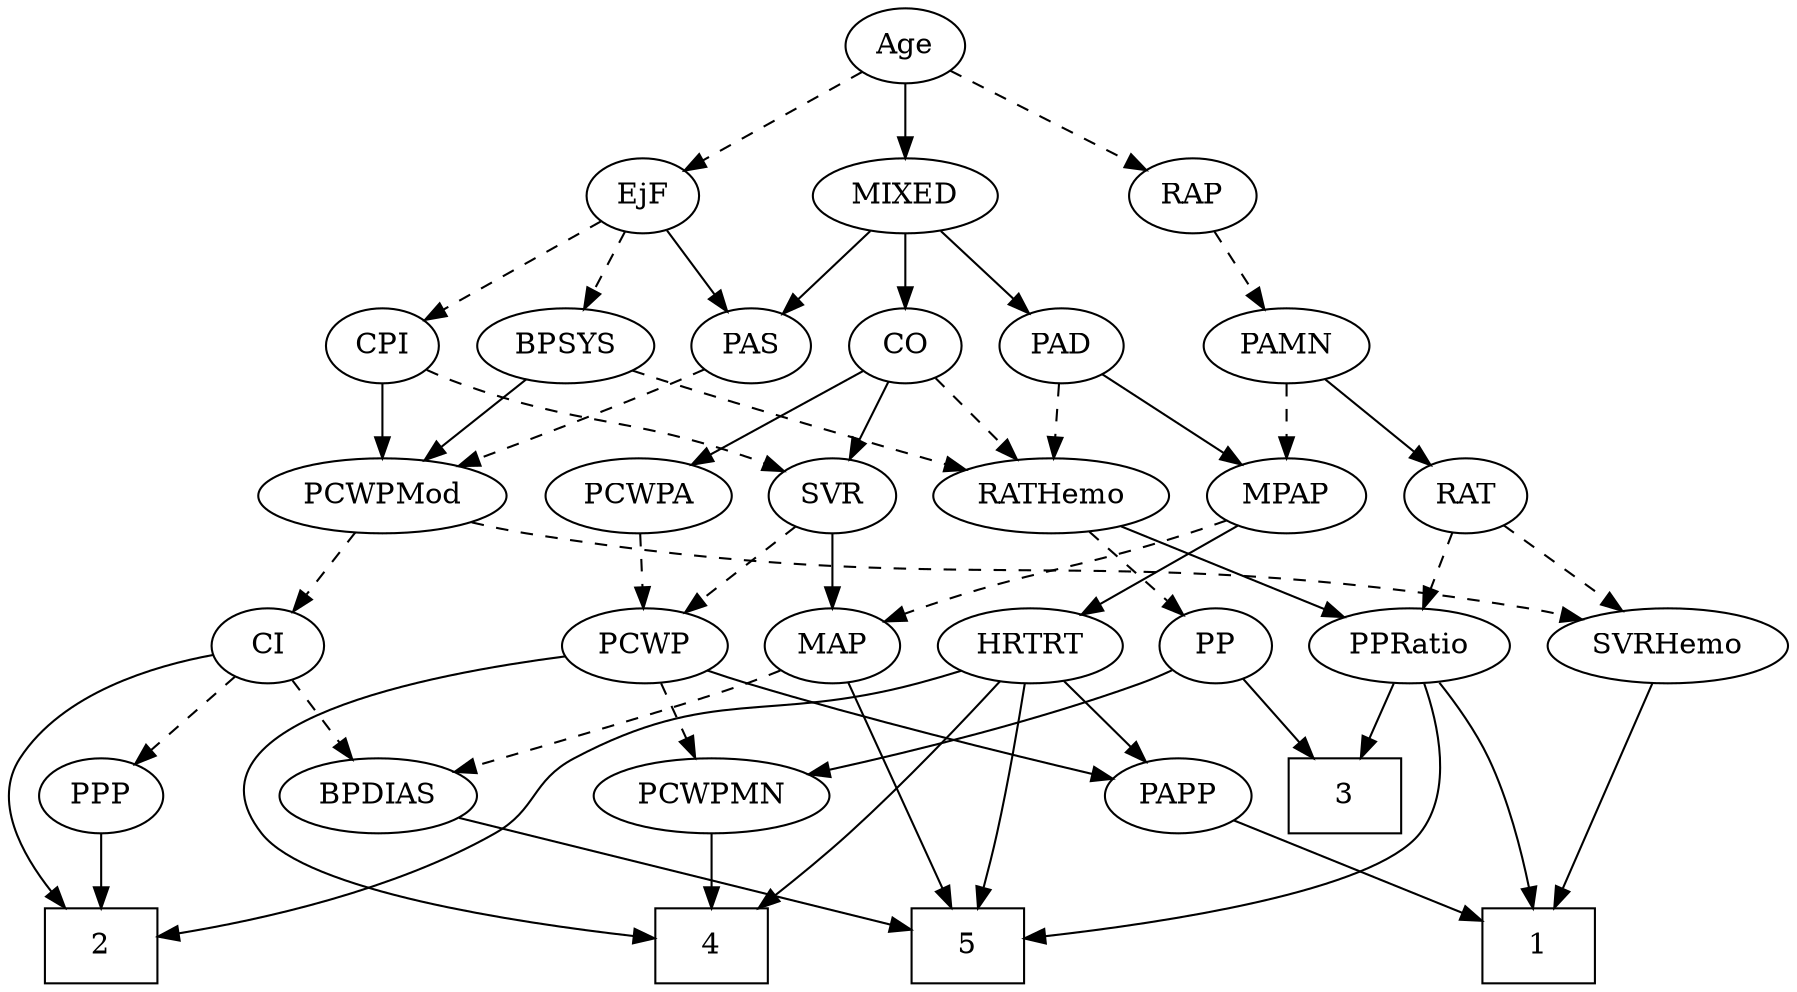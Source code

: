 strict digraph {
	graph [bb="0,0,770.05,468"];
	node [label="\N"];
	1	[height=0.5,
		pos="434,18",
		shape=box,
		width=0.75];
	2	[height=0.5,
		pos="82,18",
		shape=box,
		width=0.75];
	3	[height=0.5,
		pos="587,90",
		shape=box,
		width=0.75];
	4	[height=0.5,
		pos="642,18",
		shape=box,
		width=0.75];
	5	[height=0.5,
		pos="298,18",
		shape=box,
		width=0.75];
	Age	[height=0.5,
		pos="349,450",
		width=0.75];
	EjF	[height=0.5,
		pos="218,378",
		width=0.75];
	Age -> EjF	[pos="e,238.33,389.86 328.53,438.06 306.71,426.4 271.96,407.83 247.25,394.63",
		style=dashed];
	RAP	[height=0.5,
		pos="349,378",
		width=0.77632];
	Age -> RAP	[pos="e,349,396.1 349,431.7 349,423.98 349,414.71 349,406.11",
		style=dashed];
	MIXED	[height=0.5,
		pos="435,378",
		width=1.1193];
	Age -> MIXED	[pos="e,416.38,394.16 365.58,435.5 377.74,425.61 394.5,411.96 408.51,400.56",
		style=solid];
	BPSYS	[height=0.5,
		pos="259,306",
		width=1.0471];
	EjF -> BPSYS	[pos="e,249.26,323.63 227.51,360.76 232.46,352.32 238.62,341.8 244.17,332.31",
		style=dashed];
	PAS	[height=0.5,
		pos="104,306",
		width=0.75];
	EjF -> PAS	[pos="e,123.43,318.93 198.66,365.13 180.4,353.91 152.81,336.97 132.11,324.26",
		style=solid];
	CPI	[height=0.5,
		pos="176,306",
		width=0.75];
	EjF -> CPI	[pos="e,185.78,323.31 208.47,361.12 203.33,352.56 196.88,341.8 191.08,332.13",
		style=dashed];
	PAMN	[height=0.5,
		pos="351,306",
		width=1.011];
	RAP -> PAMN	[pos="e,350.51,324.1 349.49,359.7 349.71,351.98 349.98,342.71 350.23,334.11",
		style=dashed];
	PAD	[height=0.5,
		pos="435,306",
		width=0.79437];
	MIXED -> PAD	[pos="e,435,324.1 435,359.7 435,351.98 435,342.71 435,334.11",
		style=solid];
	CO	[height=0.5,
		pos="518,306",
		width=0.75];
	MIXED -> CO	[pos="e,501.99,320.5 453.01,361.81 465.09,351.62 481.13,338.09 494.26,327.02",
		style=solid];
	MIXED -> PAS	[pos="e,124.52,317.97 405.47,365.75 399.11,363.61 392.39,361.56 386,360 278.66,333.77 245.78,355.94 140,324 138.06,323.42 136.1,322.74 \
134.14,322.01",
		style=solid];
	MPAP	[height=0.5,
		pos="346,234",
		width=0.97491];
	MAP	[height=0.5,
		pos="328,162",
		width=0.84854];
	MPAP -> MAP	[pos="e,332.44,180.28 341.64,216.05 339.64,208.26 337.21,198.82 334.96,190.08",
		style=dashed];
	HRTRT	[height=0.5,
		pos="416,162",
		width=1.1013];
	MPAP -> HRTRT	[pos="e,400.02,178.98 361.54,217.46 370.74,208.26 382.58,196.42 392.87,186.13",
		style=solid];
	RATHemo	[height=0.5,
		pos="522,234",
		width=1.3721];
	BPSYS -> RATHemo	[pos="e,485.28,246.13 287.65,294.01 293.67,291.87 300.01,289.76 306,288 375.11,267.71 394.3,270.14 464,252 467.78,251.02 471.68,249.96 \
475.59,248.87",
		style=dashed];
	PCWPMod	[height=0.5,
		pos="169,234",
		width=1.4443];
	BPSYS -> PCWPMod	[pos="e,189.31,250.8 239.91,290.15 227.61,280.58 211.38,267.96 197.55,257.21",
		style=solid];
	PAD -> MPAP	[pos="e,364.33,249.42 417.84,291.5 405,281.41 387.21,267.41 372.55,255.88",
		style=solid];
	PAD -> RATHemo	[pos="e,502.42,250.76 452.19,291.17 464.28,281.44 480.71,268.23 494.59,257.05",
		style=dashed];
	CO -> RATHemo	[pos="e,521.02,252.1 518.99,287.7 519.43,279.98 519.96,270.71 520.45,262.11",
		style=dashed];
	SVR	[height=0.5,
		pos="427,234",
		width=0.77632];
	CO -> SVR	[pos="e,444.35,248.35 500.88,291.83 487.24,281.34 467.94,266.49 452.48,254.6",
		style=solid];
	PCWPA	[height=0.5,
		pos="631,234",
		width=1.1555];
	CO -> PCWPA	[pos="e,608.23,249.11 537.17,293.13 554.28,282.52 579.67,266.8 599.72,254.38",
		style=solid];
	PAS -> PCWPMod	[pos="e,153.87,251.29 117.78,290.15 126.22,281.07 137.2,269.24 146.84,258.87",
		style=dashed];
	PAMN -> MPAP	[pos="e,347.22,252.1 349.76,287.7 349.21,279.98 348.55,270.71 347.94,262.11",
		style=dashed];
	RAT	[height=0.5,
		pos="266,234",
		width=0.75827];
	PAMN -> RAT	[pos="e,282.56,248.64 332.97,290.15 320.62,279.98 304.09,266.37 290.55,255.21",
		style=solid];
	PP	[height=0.5,
		pos="703,162",
		width=0.75];
	RATHemo -> PP	[pos="e,681.82,173.39 556.91,221.24 586.5,211.03 629.9,195.5 667,180 668.82,179.24 670.68,178.44 672.55,177.62",
		style=dashed];
	PPRatio	[height=0.5,
		pos="522,162",
		width=1.1013];
	RATHemo -> PPRatio	[pos="e,522,180.1 522,215.7 522,207.98 522,198.71 522,190.11",
		style=solid];
	CPI -> SVR	[pos="e,405.82,245.75 196.59,294.24 201.54,291.94 206.88,289.7 212,288 288.61,262.58 313.26,277.02 390,252 392.13,251.31 394.3,250.52 \
396.47,249.68",
		style=dashed];
	CPI -> PCWPMod	[pos="e,170.71,252.1 174.27,287.7 173.5,279.98 172.57,270.71 171.71,262.11",
		style=solid];
	SVRHemo	[height=0.5,
		pos="229,162",
		width=1.3902];
	RAT -> SVRHemo	[pos="e,238.05,180.12 257.42,216.76 253.06,208.53 247.67,198.32 242.75,189.02",
		style=dashed];
	RAT -> PPRatio	[pos="e,490.16,172.94 286.99,222.12 291.84,219.89 297.03,217.7 302,216 372.2,192.01 393.18,198.61 465,180 470,178.71 475.21,177.27 480.37,\
175.79",
		style=dashed];
	SVR -> MAP	[pos="e,346.72,176.23 408.84,220.16 393.82,209.54 372.26,194.29 355.18,182.22",
		style=solid];
	PCWP	[height=0.5,
		pos="623,162",
		width=0.97491];
	SVR -> PCWP	[pos="e,594.26,172.39 448.74,222.53 453.71,220.27 459,217.97 464,216 475.45,211.47 541.31,189.75 584.59,175.56",
		style=dashed];
	PCWPMod -> SVRHemo	[pos="e,214.88,179.47 183.22,216.41 190.69,207.69 199.99,196.85 208.25,187.21",
		style=dashed];
	CI	[height=0.5,
		pos="117,162",
		width=0.75];
	PCWPMod -> CI	[pos="e,128.52,178.51 156.68,216.41 150.08,207.53 141.84,196.44 134.58,186.67",
		style=dashed];
	PCWPA -> PCWP	[pos="e,624.95,180.1 629.02,215.7 628.14,207.98 627.08,198.71 626.1,190.11",
		style=dashed];
	PCWPMN	[height=0.5,
		pos="720,90",
		width=1.3902];
	PCWPMN -> 4	[pos="e,660.99,36.044 702.3,73.116 692.39,64.222 679.83,52.953 668.75,43.003",
		style=solid];
	SVRHemo -> 1	[pos="e,409.37,36.062 250.94,145.8 286.98,120.84 358.93,70.999 401.1,41.791",
		style=solid];
	BPDIAS	[height=0.5,
		pos="152,90",
		width=1.1735];
	BPDIAS -> 5	[pos="e,270.53,32.17 179.12,75.998 202.33,64.87 235.94,48.754 261.51,36.496",
		style=solid];
	MAP -> 5	[pos="e,301.63,36.189 324.38,143.87 319.25,119.56 309.79,74.819 303.71,46.013",
		style=solid];
	MAP -> BPDIAS	[pos="e,182.35,102.53 303.94,150.63 298.7,148.41 293.17,146.11 288,144 255.81,130.89 219.07,116.62 191.9,106.19",
		style=dashed];
	PP -> 3	[pos="e,614.31,107.48 683.58,149.28 667.07,139.32 642.91,124.74 622.88,112.65",
		style=solid];
	PP -> PCWPMN	[pos="e,715.8,108.28 707.12,144.05 709.01,136.26 711.3,126.82 713.42,118.08",
		style=solid];
	PPP	[height=0.5,
		pos="27,90",
		width=0.75];
	PPP -> 2	[pos="e,68.543,36.127 38.934,73.811 45.747,65.141 54.459,54.052 62.263,44.12",
		style=solid];
	PPRatio -> 1	[pos="e,448.45,36.111 514.16,144.11 505.44,125.84 490.52,96.093 475,72 468.89,62.513 461.52,52.606 454.73,43.96",
		style=solid];
	PPRatio -> 3	[pos="e,570.94,108.29 536.75,145.12 544.79,136.46 554.92,125.55 563.97,115.8",
		style=solid];
	PPRatio -> 5	[pos="e,319.22,36.055 489.01,151.87 461.69,143.31 422.68,128.72 393,108 375.2,95.578 375.61,87.08 360,72 349.61,61.965 337.66,51.513 327.04,\
42.569",
		style=solid];
	PCWP -> 4	[pos="e,639.7,36.189 625.29,143.87 628.53,119.67 634.48,75.211 638.33,46.393",
		style=solid];
	PCWP -> PCWPMN	[pos="e,698.72,106.36 642.63,146.83 656.36,136.92 674.95,123.51 690.46,112.31",
		style=dashed];
	PAPP	[height=0.5,
		pos="434,90",
		width=0.88464];
	PCWP -> PAPP	[pos="e,459.87,100.58 595.11,150.67 561.79,138.33 505.99,117.66 469.59,104.18",
		style=solid];
	CI -> 2	[pos="e,85.225,36.16 111.45,143.92 108.19,133.58 104.11,120.1 101,108 95.72,87.472 90.756,64.018 87.227,46.341",
		style=solid];
	CI -> BPDIAS	[pos="e,143.44,108.12 125.12,144.76 129.19,136.61 134.24,126.53 138.85,117.31",
		style=dashed];
	CI -> PPP	[pos="e,43.852,104.11 100.07,147.83 86.495,137.27 67.243,122.3 51.908,110.37",
		style=dashed];
	PAPP -> 1	[pos="e,434,36.104 434,71.697 434,63.983 434,54.712 434,46.112",
		style=solid];
	HRTRT -> 2	[pos="e,109.12,30.531 388.1,149.14 327.88,123.53 185.73,63.103 118.48,34.51",
		style=solid];
	HRTRT -> 4	[pos="e,614.69,34.38 437.27,146.45 463.67,128.51 510.2,97.3 551,72 568.83,60.943 588.96,49.149 605.74,39.501",
		style=solid];
	HRTRT -> 5	[pos="e,308.46,36.153 398.2,145.85 386.72,135.69 371.79,121.7 360,108 342.77,87.976 325.8,63.17 313.98,44.836",
		style=solid];
	HRTRT -> PAPP	[pos="e,429.56,108.28 420.36,144.05 422.36,136.26 424.79,126.82 427.04,118.08",
		style=solid];
}
